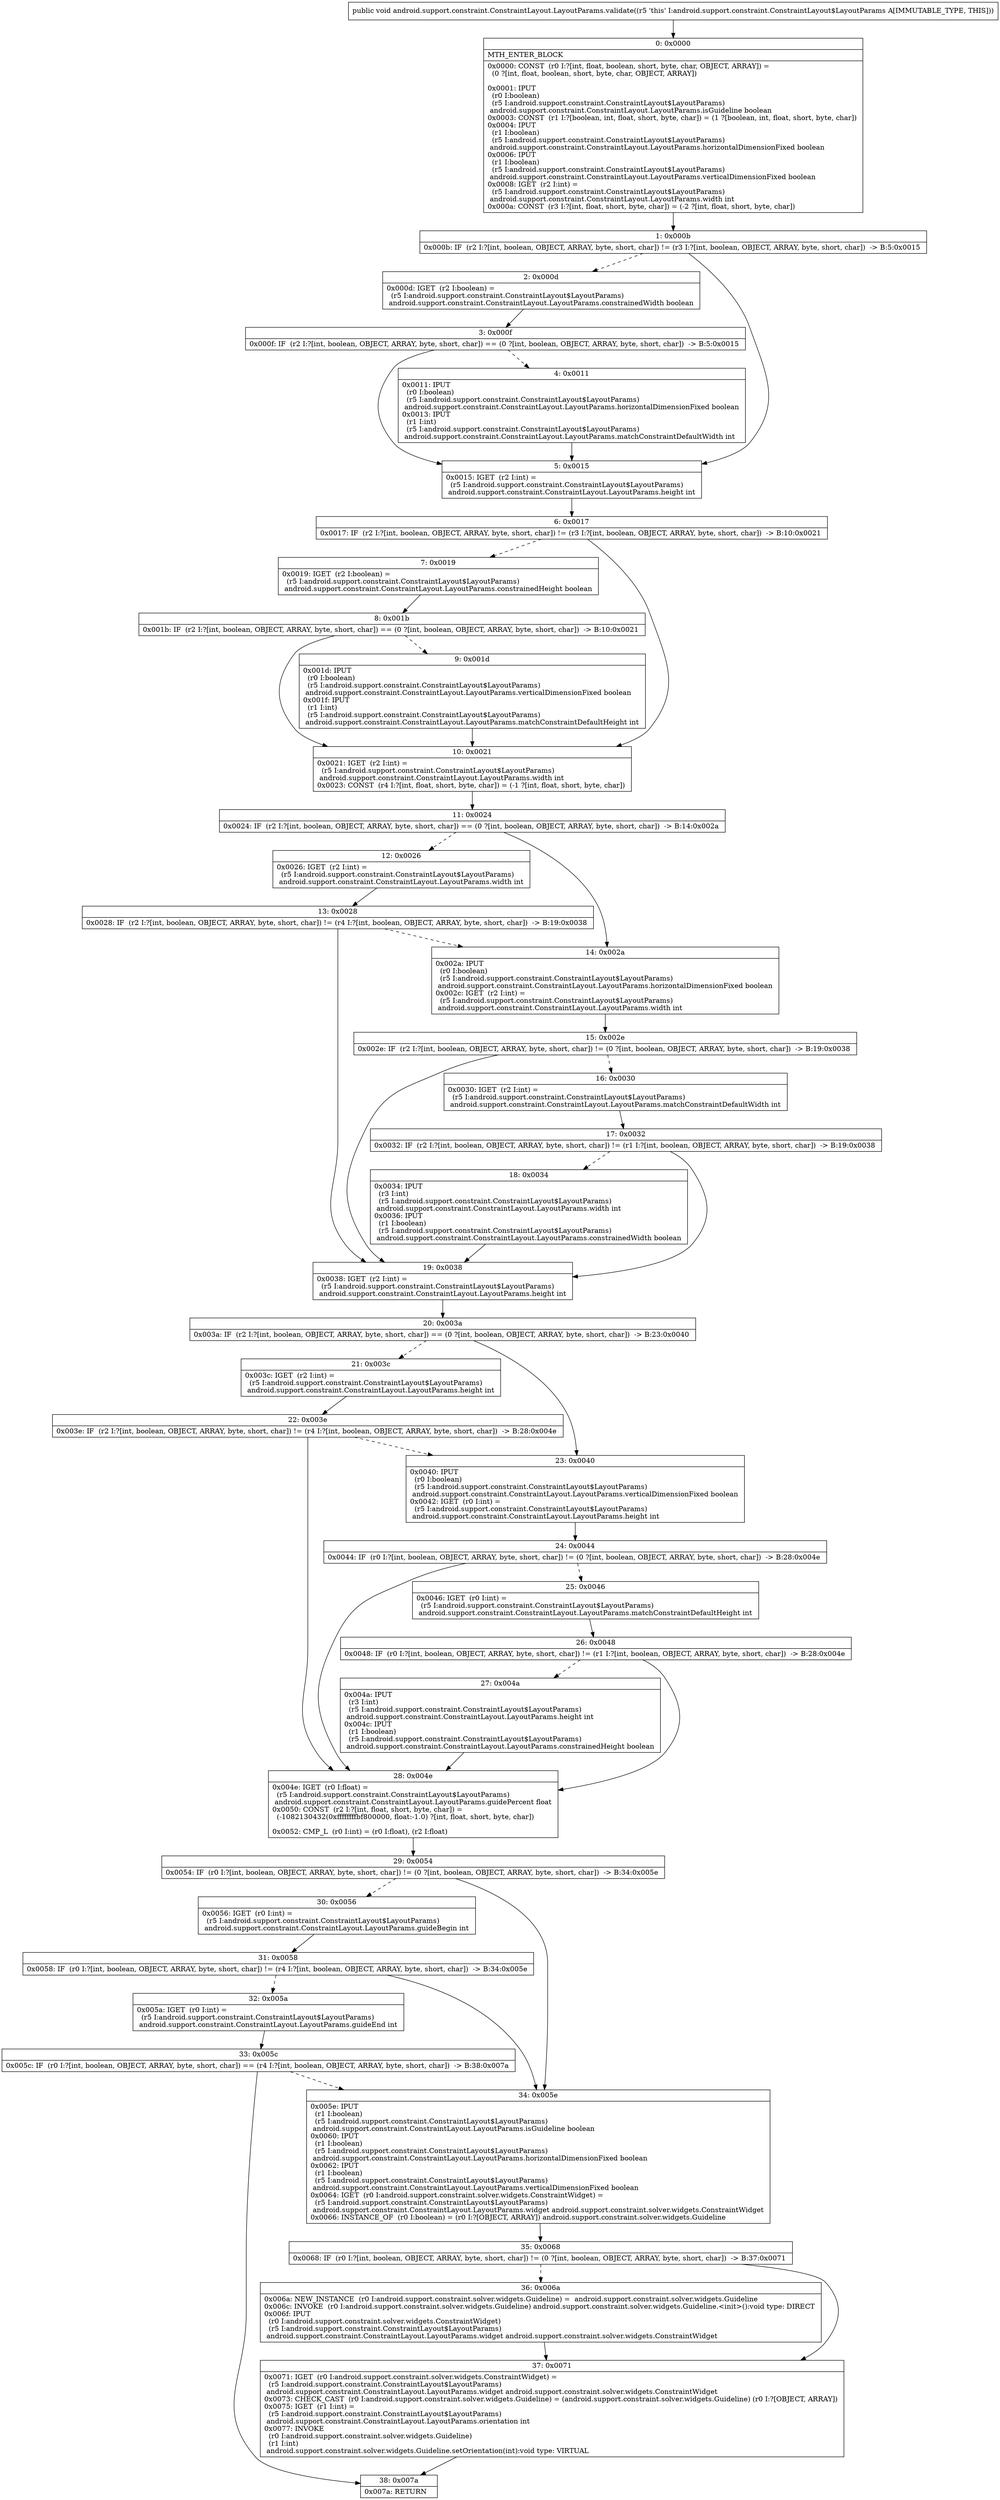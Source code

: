 digraph "CFG forandroid.support.constraint.ConstraintLayout.LayoutParams.validate()V" {
Node_0 [shape=record,label="{0\:\ 0x0000|MTH_ENTER_BLOCK\l|0x0000: CONST  (r0 I:?[int, float, boolean, short, byte, char, OBJECT, ARRAY]) = \l  (0 ?[int, float, boolean, short, byte, char, OBJECT, ARRAY])\l \l0x0001: IPUT  \l  (r0 I:boolean)\l  (r5 I:android.support.constraint.ConstraintLayout$LayoutParams)\l android.support.constraint.ConstraintLayout.LayoutParams.isGuideline boolean \l0x0003: CONST  (r1 I:?[boolean, int, float, short, byte, char]) = (1 ?[boolean, int, float, short, byte, char]) \l0x0004: IPUT  \l  (r1 I:boolean)\l  (r5 I:android.support.constraint.ConstraintLayout$LayoutParams)\l android.support.constraint.ConstraintLayout.LayoutParams.horizontalDimensionFixed boolean \l0x0006: IPUT  \l  (r1 I:boolean)\l  (r5 I:android.support.constraint.ConstraintLayout$LayoutParams)\l android.support.constraint.ConstraintLayout.LayoutParams.verticalDimensionFixed boolean \l0x0008: IGET  (r2 I:int) = \l  (r5 I:android.support.constraint.ConstraintLayout$LayoutParams)\l android.support.constraint.ConstraintLayout.LayoutParams.width int \l0x000a: CONST  (r3 I:?[int, float, short, byte, char]) = (\-2 ?[int, float, short, byte, char]) \l}"];
Node_1 [shape=record,label="{1\:\ 0x000b|0x000b: IF  (r2 I:?[int, boolean, OBJECT, ARRAY, byte, short, char]) != (r3 I:?[int, boolean, OBJECT, ARRAY, byte, short, char])  \-\> B:5:0x0015 \l}"];
Node_2 [shape=record,label="{2\:\ 0x000d|0x000d: IGET  (r2 I:boolean) = \l  (r5 I:android.support.constraint.ConstraintLayout$LayoutParams)\l android.support.constraint.ConstraintLayout.LayoutParams.constrainedWidth boolean \l}"];
Node_3 [shape=record,label="{3\:\ 0x000f|0x000f: IF  (r2 I:?[int, boolean, OBJECT, ARRAY, byte, short, char]) == (0 ?[int, boolean, OBJECT, ARRAY, byte, short, char])  \-\> B:5:0x0015 \l}"];
Node_4 [shape=record,label="{4\:\ 0x0011|0x0011: IPUT  \l  (r0 I:boolean)\l  (r5 I:android.support.constraint.ConstraintLayout$LayoutParams)\l android.support.constraint.ConstraintLayout.LayoutParams.horizontalDimensionFixed boolean \l0x0013: IPUT  \l  (r1 I:int)\l  (r5 I:android.support.constraint.ConstraintLayout$LayoutParams)\l android.support.constraint.ConstraintLayout.LayoutParams.matchConstraintDefaultWidth int \l}"];
Node_5 [shape=record,label="{5\:\ 0x0015|0x0015: IGET  (r2 I:int) = \l  (r5 I:android.support.constraint.ConstraintLayout$LayoutParams)\l android.support.constraint.ConstraintLayout.LayoutParams.height int \l}"];
Node_6 [shape=record,label="{6\:\ 0x0017|0x0017: IF  (r2 I:?[int, boolean, OBJECT, ARRAY, byte, short, char]) != (r3 I:?[int, boolean, OBJECT, ARRAY, byte, short, char])  \-\> B:10:0x0021 \l}"];
Node_7 [shape=record,label="{7\:\ 0x0019|0x0019: IGET  (r2 I:boolean) = \l  (r5 I:android.support.constraint.ConstraintLayout$LayoutParams)\l android.support.constraint.ConstraintLayout.LayoutParams.constrainedHeight boolean \l}"];
Node_8 [shape=record,label="{8\:\ 0x001b|0x001b: IF  (r2 I:?[int, boolean, OBJECT, ARRAY, byte, short, char]) == (0 ?[int, boolean, OBJECT, ARRAY, byte, short, char])  \-\> B:10:0x0021 \l}"];
Node_9 [shape=record,label="{9\:\ 0x001d|0x001d: IPUT  \l  (r0 I:boolean)\l  (r5 I:android.support.constraint.ConstraintLayout$LayoutParams)\l android.support.constraint.ConstraintLayout.LayoutParams.verticalDimensionFixed boolean \l0x001f: IPUT  \l  (r1 I:int)\l  (r5 I:android.support.constraint.ConstraintLayout$LayoutParams)\l android.support.constraint.ConstraintLayout.LayoutParams.matchConstraintDefaultHeight int \l}"];
Node_10 [shape=record,label="{10\:\ 0x0021|0x0021: IGET  (r2 I:int) = \l  (r5 I:android.support.constraint.ConstraintLayout$LayoutParams)\l android.support.constraint.ConstraintLayout.LayoutParams.width int \l0x0023: CONST  (r4 I:?[int, float, short, byte, char]) = (\-1 ?[int, float, short, byte, char]) \l}"];
Node_11 [shape=record,label="{11\:\ 0x0024|0x0024: IF  (r2 I:?[int, boolean, OBJECT, ARRAY, byte, short, char]) == (0 ?[int, boolean, OBJECT, ARRAY, byte, short, char])  \-\> B:14:0x002a \l}"];
Node_12 [shape=record,label="{12\:\ 0x0026|0x0026: IGET  (r2 I:int) = \l  (r5 I:android.support.constraint.ConstraintLayout$LayoutParams)\l android.support.constraint.ConstraintLayout.LayoutParams.width int \l}"];
Node_13 [shape=record,label="{13\:\ 0x0028|0x0028: IF  (r2 I:?[int, boolean, OBJECT, ARRAY, byte, short, char]) != (r4 I:?[int, boolean, OBJECT, ARRAY, byte, short, char])  \-\> B:19:0x0038 \l}"];
Node_14 [shape=record,label="{14\:\ 0x002a|0x002a: IPUT  \l  (r0 I:boolean)\l  (r5 I:android.support.constraint.ConstraintLayout$LayoutParams)\l android.support.constraint.ConstraintLayout.LayoutParams.horizontalDimensionFixed boolean \l0x002c: IGET  (r2 I:int) = \l  (r5 I:android.support.constraint.ConstraintLayout$LayoutParams)\l android.support.constraint.ConstraintLayout.LayoutParams.width int \l}"];
Node_15 [shape=record,label="{15\:\ 0x002e|0x002e: IF  (r2 I:?[int, boolean, OBJECT, ARRAY, byte, short, char]) != (0 ?[int, boolean, OBJECT, ARRAY, byte, short, char])  \-\> B:19:0x0038 \l}"];
Node_16 [shape=record,label="{16\:\ 0x0030|0x0030: IGET  (r2 I:int) = \l  (r5 I:android.support.constraint.ConstraintLayout$LayoutParams)\l android.support.constraint.ConstraintLayout.LayoutParams.matchConstraintDefaultWidth int \l}"];
Node_17 [shape=record,label="{17\:\ 0x0032|0x0032: IF  (r2 I:?[int, boolean, OBJECT, ARRAY, byte, short, char]) != (r1 I:?[int, boolean, OBJECT, ARRAY, byte, short, char])  \-\> B:19:0x0038 \l}"];
Node_18 [shape=record,label="{18\:\ 0x0034|0x0034: IPUT  \l  (r3 I:int)\l  (r5 I:android.support.constraint.ConstraintLayout$LayoutParams)\l android.support.constraint.ConstraintLayout.LayoutParams.width int \l0x0036: IPUT  \l  (r1 I:boolean)\l  (r5 I:android.support.constraint.ConstraintLayout$LayoutParams)\l android.support.constraint.ConstraintLayout.LayoutParams.constrainedWidth boolean \l}"];
Node_19 [shape=record,label="{19\:\ 0x0038|0x0038: IGET  (r2 I:int) = \l  (r5 I:android.support.constraint.ConstraintLayout$LayoutParams)\l android.support.constraint.ConstraintLayout.LayoutParams.height int \l}"];
Node_20 [shape=record,label="{20\:\ 0x003a|0x003a: IF  (r2 I:?[int, boolean, OBJECT, ARRAY, byte, short, char]) == (0 ?[int, boolean, OBJECT, ARRAY, byte, short, char])  \-\> B:23:0x0040 \l}"];
Node_21 [shape=record,label="{21\:\ 0x003c|0x003c: IGET  (r2 I:int) = \l  (r5 I:android.support.constraint.ConstraintLayout$LayoutParams)\l android.support.constraint.ConstraintLayout.LayoutParams.height int \l}"];
Node_22 [shape=record,label="{22\:\ 0x003e|0x003e: IF  (r2 I:?[int, boolean, OBJECT, ARRAY, byte, short, char]) != (r4 I:?[int, boolean, OBJECT, ARRAY, byte, short, char])  \-\> B:28:0x004e \l}"];
Node_23 [shape=record,label="{23\:\ 0x0040|0x0040: IPUT  \l  (r0 I:boolean)\l  (r5 I:android.support.constraint.ConstraintLayout$LayoutParams)\l android.support.constraint.ConstraintLayout.LayoutParams.verticalDimensionFixed boolean \l0x0042: IGET  (r0 I:int) = \l  (r5 I:android.support.constraint.ConstraintLayout$LayoutParams)\l android.support.constraint.ConstraintLayout.LayoutParams.height int \l}"];
Node_24 [shape=record,label="{24\:\ 0x0044|0x0044: IF  (r0 I:?[int, boolean, OBJECT, ARRAY, byte, short, char]) != (0 ?[int, boolean, OBJECT, ARRAY, byte, short, char])  \-\> B:28:0x004e \l}"];
Node_25 [shape=record,label="{25\:\ 0x0046|0x0046: IGET  (r0 I:int) = \l  (r5 I:android.support.constraint.ConstraintLayout$LayoutParams)\l android.support.constraint.ConstraintLayout.LayoutParams.matchConstraintDefaultHeight int \l}"];
Node_26 [shape=record,label="{26\:\ 0x0048|0x0048: IF  (r0 I:?[int, boolean, OBJECT, ARRAY, byte, short, char]) != (r1 I:?[int, boolean, OBJECT, ARRAY, byte, short, char])  \-\> B:28:0x004e \l}"];
Node_27 [shape=record,label="{27\:\ 0x004a|0x004a: IPUT  \l  (r3 I:int)\l  (r5 I:android.support.constraint.ConstraintLayout$LayoutParams)\l android.support.constraint.ConstraintLayout.LayoutParams.height int \l0x004c: IPUT  \l  (r1 I:boolean)\l  (r5 I:android.support.constraint.ConstraintLayout$LayoutParams)\l android.support.constraint.ConstraintLayout.LayoutParams.constrainedHeight boolean \l}"];
Node_28 [shape=record,label="{28\:\ 0x004e|0x004e: IGET  (r0 I:float) = \l  (r5 I:android.support.constraint.ConstraintLayout$LayoutParams)\l android.support.constraint.ConstraintLayout.LayoutParams.guidePercent float \l0x0050: CONST  (r2 I:?[int, float, short, byte, char]) = \l  (\-1082130432(0xffffffffbf800000, float:\-1.0) ?[int, float, short, byte, char])\l \l0x0052: CMP_L  (r0 I:int) = (r0 I:float), (r2 I:float) \l}"];
Node_29 [shape=record,label="{29\:\ 0x0054|0x0054: IF  (r0 I:?[int, boolean, OBJECT, ARRAY, byte, short, char]) != (0 ?[int, boolean, OBJECT, ARRAY, byte, short, char])  \-\> B:34:0x005e \l}"];
Node_30 [shape=record,label="{30\:\ 0x0056|0x0056: IGET  (r0 I:int) = \l  (r5 I:android.support.constraint.ConstraintLayout$LayoutParams)\l android.support.constraint.ConstraintLayout.LayoutParams.guideBegin int \l}"];
Node_31 [shape=record,label="{31\:\ 0x0058|0x0058: IF  (r0 I:?[int, boolean, OBJECT, ARRAY, byte, short, char]) != (r4 I:?[int, boolean, OBJECT, ARRAY, byte, short, char])  \-\> B:34:0x005e \l}"];
Node_32 [shape=record,label="{32\:\ 0x005a|0x005a: IGET  (r0 I:int) = \l  (r5 I:android.support.constraint.ConstraintLayout$LayoutParams)\l android.support.constraint.ConstraintLayout.LayoutParams.guideEnd int \l}"];
Node_33 [shape=record,label="{33\:\ 0x005c|0x005c: IF  (r0 I:?[int, boolean, OBJECT, ARRAY, byte, short, char]) == (r4 I:?[int, boolean, OBJECT, ARRAY, byte, short, char])  \-\> B:38:0x007a \l}"];
Node_34 [shape=record,label="{34\:\ 0x005e|0x005e: IPUT  \l  (r1 I:boolean)\l  (r5 I:android.support.constraint.ConstraintLayout$LayoutParams)\l android.support.constraint.ConstraintLayout.LayoutParams.isGuideline boolean \l0x0060: IPUT  \l  (r1 I:boolean)\l  (r5 I:android.support.constraint.ConstraintLayout$LayoutParams)\l android.support.constraint.ConstraintLayout.LayoutParams.horizontalDimensionFixed boolean \l0x0062: IPUT  \l  (r1 I:boolean)\l  (r5 I:android.support.constraint.ConstraintLayout$LayoutParams)\l android.support.constraint.ConstraintLayout.LayoutParams.verticalDimensionFixed boolean \l0x0064: IGET  (r0 I:android.support.constraint.solver.widgets.ConstraintWidget) = \l  (r5 I:android.support.constraint.ConstraintLayout$LayoutParams)\l android.support.constraint.ConstraintLayout.LayoutParams.widget android.support.constraint.solver.widgets.ConstraintWidget \l0x0066: INSTANCE_OF  (r0 I:boolean) = (r0 I:?[OBJECT, ARRAY]) android.support.constraint.solver.widgets.Guideline \l}"];
Node_35 [shape=record,label="{35\:\ 0x0068|0x0068: IF  (r0 I:?[int, boolean, OBJECT, ARRAY, byte, short, char]) != (0 ?[int, boolean, OBJECT, ARRAY, byte, short, char])  \-\> B:37:0x0071 \l}"];
Node_36 [shape=record,label="{36\:\ 0x006a|0x006a: NEW_INSTANCE  (r0 I:android.support.constraint.solver.widgets.Guideline) =  android.support.constraint.solver.widgets.Guideline \l0x006c: INVOKE  (r0 I:android.support.constraint.solver.widgets.Guideline) android.support.constraint.solver.widgets.Guideline.\<init\>():void type: DIRECT \l0x006f: IPUT  \l  (r0 I:android.support.constraint.solver.widgets.ConstraintWidget)\l  (r5 I:android.support.constraint.ConstraintLayout$LayoutParams)\l android.support.constraint.ConstraintLayout.LayoutParams.widget android.support.constraint.solver.widgets.ConstraintWidget \l}"];
Node_37 [shape=record,label="{37\:\ 0x0071|0x0071: IGET  (r0 I:android.support.constraint.solver.widgets.ConstraintWidget) = \l  (r5 I:android.support.constraint.ConstraintLayout$LayoutParams)\l android.support.constraint.ConstraintLayout.LayoutParams.widget android.support.constraint.solver.widgets.ConstraintWidget \l0x0073: CHECK_CAST  (r0 I:android.support.constraint.solver.widgets.Guideline) = (android.support.constraint.solver.widgets.Guideline) (r0 I:?[OBJECT, ARRAY]) \l0x0075: IGET  (r1 I:int) = \l  (r5 I:android.support.constraint.ConstraintLayout$LayoutParams)\l android.support.constraint.ConstraintLayout.LayoutParams.orientation int \l0x0077: INVOKE  \l  (r0 I:android.support.constraint.solver.widgets.Guideline)\l  (r1 I:int)\l android.support.constraint.solver.widgets.Guideline.setOrientation(int):void type: VIRTUAL \l}"];
Node_38 [shape=record,label="{38\:\ 0x007a|0x007a: RETURN   \l}"];
MethodNode[shape=record,label="{public void android.support.constraint.ConstraintLayout.LayoutParams.validate((r5 'this' I:android.support.constraint.ConstraintLayout$LayoutParams A[IMMUTABLE_TYPE, THIS])) }"];
MethodNode -> Node_0;
Node_0 -> Node_1;
Node_1 -> Node_2[style=dashed];
Node_1 -> Node_5;
Node_2 -> Node_3;
Node_3 -> Node_4[style=dashed];
Node_3 -> Node_5;
Node_4 -> Node_5;
Node_5 -> Node_6;
Node_6 -> Node_7[style=dashed];
Node_6 -> Node_10;
Node_7 -> Node_8;
Node_8 -> Node_9[style=dashed];
Node_8 -> Node_10;
Node_9 -> Node_10;
Node_10 -> Node_11;
Node_11 -> Node_12[style=dashed];
Node_11 -> Node_14;
Node_12 -> Node_13;
Node_13 -> Node_14[style=dashed];
Node_13 -> Node_19;
Node_14 -> Node_15;
Node_15 -> Node_16[style=dashed];
Node_15 -> Node_19;
Node_16 -> Node_17;
Node_17 -> Node_18[style=dashed];
Node_17 -> Node_19;
Node_18 -> Node_19;
Node_19 -> Node_20;
Node_20 -> Node_21[style=dashed];
Node_20 -> Node_23;
Node_21 -> Node_22;
Node_22 -> Node_23[style=dashed];
Node_22 -> Node_28;
Node_23 -> Node_24;
Node_24 -> Node_25[style=dashed];
Node_24 -> Node_28;
Node_25 -> Node_26;
Node_26 -> Node_27[style=dashed];
Node_26 -> Node_28;
Node_27 -> Node_28;
Node_28 -> Node_29;
Node_29 -> Node_30[style=dashed];
Node_29 -> Node_34;
Node_30 -> Node_31;
Node_31 -> Node_32[style=dashed];
Node_31 -> Node_34;
Node_32 -> Node_33;
Node_33 -> Node_34[style=dashed];
Node_33 -> Node_38;
Node_34 -> Node_35;
Node_35 -> Node_36[style=dashed];
Node_35 -> Node_37;
Node_36 -> Node_37;
Node_37 -> Node_38;
}

